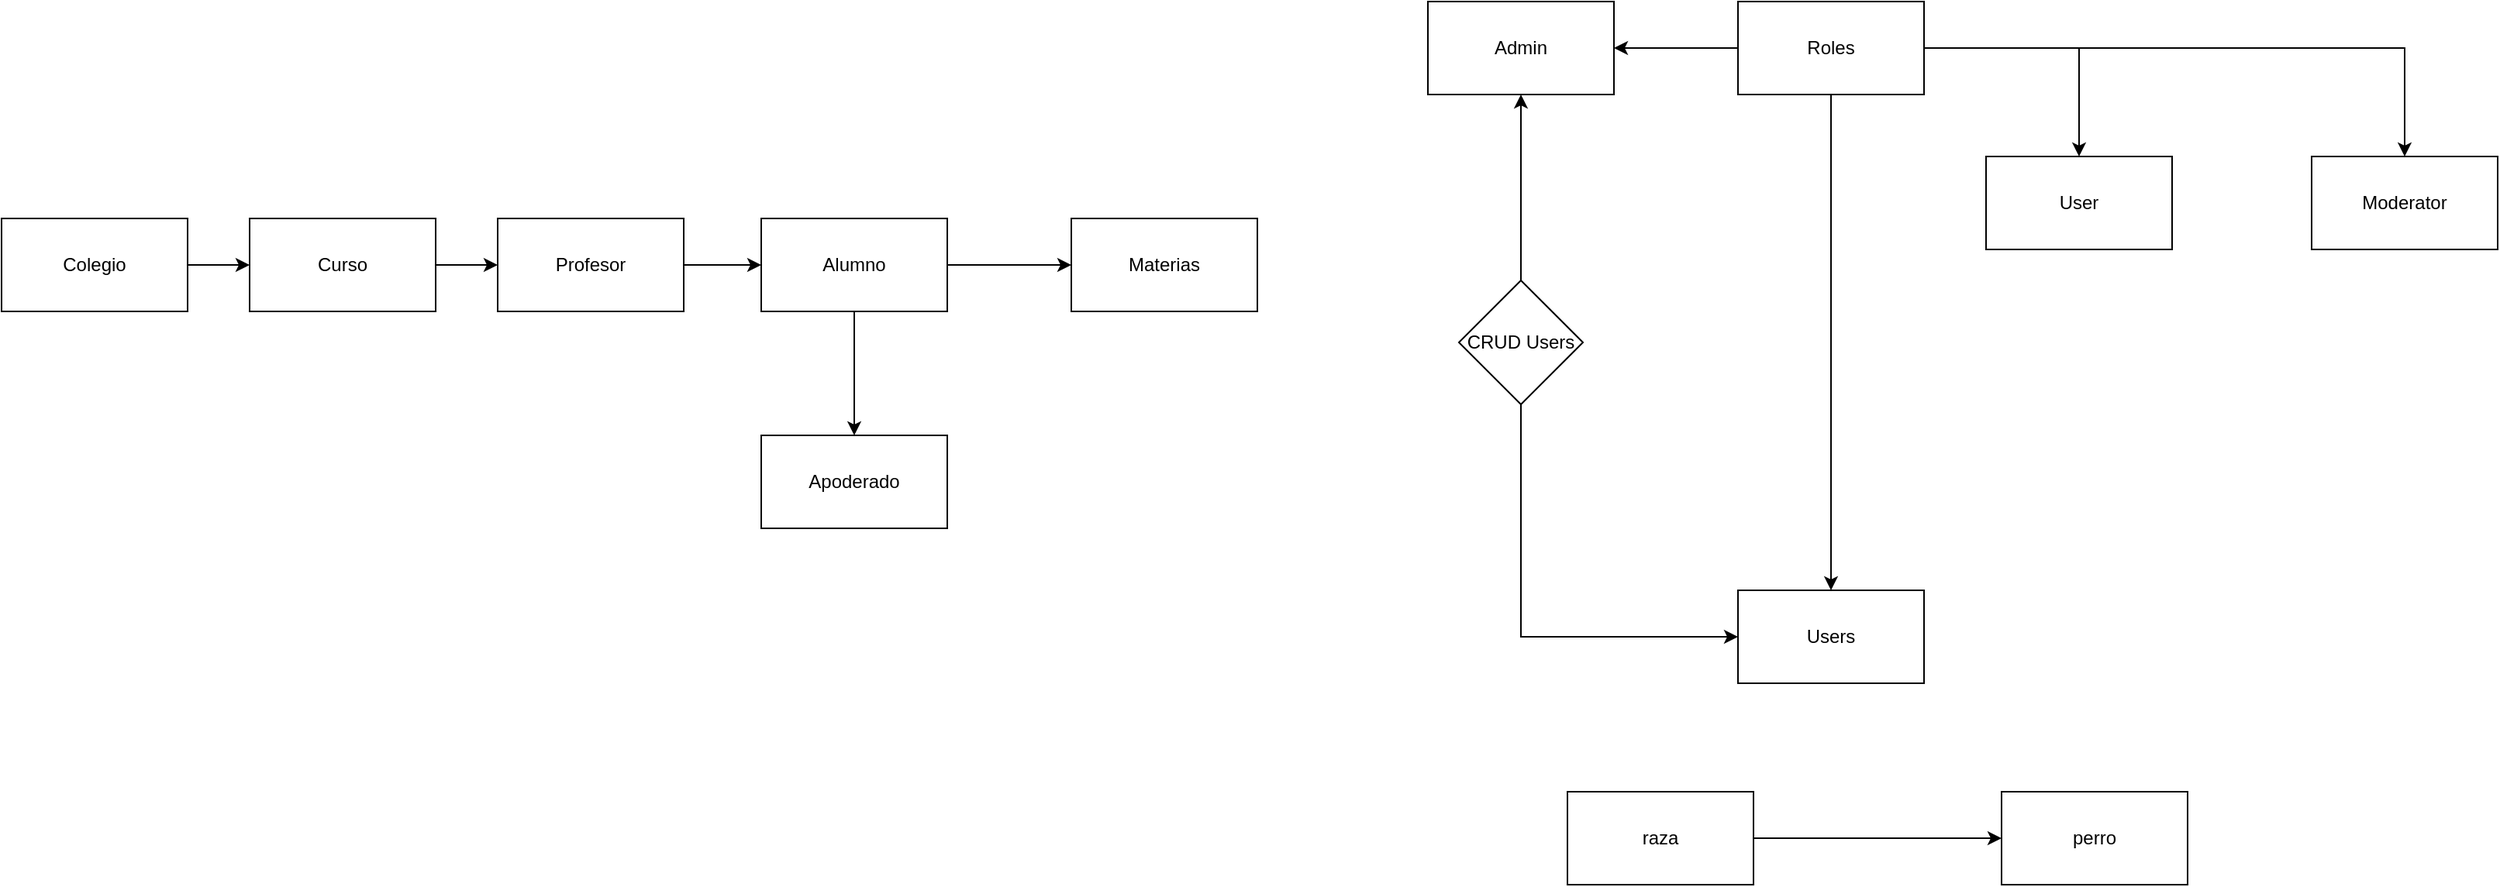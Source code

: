 <mxfile version="16.5.1" type="device" pages="2"><diagram id="4v2UN9aok0OCcz9R4p8p" name="Página-1"><mxGraphModel dx="3076" dy="857" grid="1" gridSize="10" guides="1" tooltips="1" connect="1" arrows="1" fold="1" page="1" pageScale="1" pageWidth="827" pageHeight="1169" math="0" shadow="0"><root><mxCell id="0"/><mxCell id="1" parent="0"/><mxCell id="CsmagF5WmP2MNE3SRoJO-3" value="" style="edgeStyle=orthogonalEdgeStyle;rounded=0;orthogonalLoop=1;jettySize=auto;html=1;" edge="1" parent="1" source="CsmagF5WmP2MNE3SRoJO-1" target="CsmagF5WmP2MNE3SRoJO-2"><mxGeometry relative="1" as="geometry"/></mxCell><mxCell id="CsmagF5WmP2MNE3SRoJO-5" value="" style="edgeStyle=orthogonalEdgeStyle;rounded=0;orthogonalLoop=1;jettySize=auto;html=1;" edge="1" parent="1" source="CsmagF5WmP2MNE3SRoJO-1" target="CsmagF5WmP2MNE3SRoJO-4"><mxGeometry relative="1" as="geometry"/></mxCell><mxCell id="CsmagF5WmP2MNE3SRoJO-7" value="" style="edgeStyle=orthogonalEdgeStyle;rounded=0;orthogonalLoop=1;jettySize=auto;html=1;exitX=1;exitY=0.5;exitDx=0;exitDy=0;" edge="1" parent="1" source="CsmagF5WmP2MNE3SRoJO-1" target="CsmagF5WmP2MNE3SRoJO-6"><mxGeometry relative="1" as="geometry"/></mxCell><mxCell id="CsmagF5WmP2MNE3SRoJO-10" style="edgeStyle=orthogonalEdgeStyle;rounded=0;orthogonalLoop=1;jettySize=auto;html=1;entryX=0.5;entryY=0;entryDx=0;entryDy=0;" edge="1" parent="1" source="CsmagF5WmP2MNE3SRoJO-1" target="CsmagF5WmP2MNE3SRoJO-9"><mxGeometry relative="1" as="geometry"/></mxCell><mxCell id="CsmagF5WmP2MNE3SRoJO-1" value="Roles" style="rounded=0;whiteSpace=wrap;html=1;" vertex="1" parent="1"><mxGeometry x="150" y="160" width="120" height="60" as="geometry"/></mxCell><mxCell id="CsmagF5WmP2MNE3SRoJO-2" value="Admin" style="rounded=0;whiteSpace=wrap;html=1;" vertex="1" parent="1"><mxGeometry x="-50" y="160" width="120" height="60" as="geometry"/></mxCell><mxCell id="CsmagF5WmP2MNE3SRoJO-4" value="User" style="rounded=0;whiteSpace=wrap;html=1;" vertex="1" parent="1"><mxGeometry x="310" y="260" width="120" height="60" as="geometry"/></mxCell><mxCell id="CsmagF5WmP2MNE3SRoJO-6" value="Moderator" style="rounded=0;whiteSpace=wrap;html=1;" vertex="1" parent="1"><mxGeometry x="520" y="260" width="120" height="60" as="geometry"/></mxCell><mxCell id="CsmagF5WmP2MNE3SRoJO-9" value="Users" style="rounded=0;whiteSpace=wrap;html=1;" vertex="1" parent="1"><mxGeometry x="150" y="540" width="120" height="60" as="geometry"/></mxCell><mxCell id="CsmagF5WmP2MNE3SRoJO-22" style="edgeStyle=orthogonalEdgeStyle;rounded=0;orthogonalLoop=1;jettySize=auto;html=1;" edge="1" parent="1" source="CsmagF5WmP2MNE3SRoJO-21" target="CsmagF5WmP2MNE3SRoJO-2"><mxGeometry relative="1" as="geometry"/></mxCell><mxCell id="CsmagF5WmP2MNE3SRoJO-23" style="edgeStyle=orthogonalEdgeStyle;rounded=0;orthogonalLoop=1;jettySize=auto;html=1;exitX=0.5;exitY=1;exitDx=0;exitDy=0;entryX=0;entryY=0.5;entryDx=0;entryDy=0;" edge="1" parent="1" source="CsmagF5WmP2MNE3SRoJO-21" target="CsmagF5WmP2MNE3SRoJO-9"><mxGeometry relative="1" as="geometry"/></mxCell><mxCell id="CsmagF5WmP2MNE3SRoJO-21" value="CRUD Users" style="rhombus;whiteSpace=wrap;html=1;" vertex="1" parent="1"><mxGeometry x="-30" y="340" width="80" height="80" as="geometry"/></mxCell><mxCell id="CsmagF5WmP2MNE3SRoJO-26" style="edgeStyle=orthogonalEdgeStyle;rounded=0;orthogonalLoop=1;jettySize=auto;html=1;entryX=0;entryY=0.5;entryDx=0;entryDy=0;" edge="1" parent="1" source="CsmagF5WmP2MNE3SRoJO-24" target="CsmagF5WmP2MNE3SRoJO-25"><mxGeometry relative="1" as="geometry"/></mxCell><mxCell id="CsmagF5WmP2MNE3SRoJO-24" value="Colegio" style="rounded=0;whiteSpace=wrap;html=1;" vertex="1" parent="1"><mxGeometry x="-970" y="300" width="120" height="60" as="geometry"/></mxCell><mxCell id="CsmagF5WmP2MNE3SRoJO-28" style="edgeStyle=orthogonalEdgeStyle;rounded=0;orthogonalLoop=1;jettySize=auto;html=1;entryX=0;entryY=0.5;entryDx=0;entryDy=0;" edge="1" parent="1" source="CsmagF5WmP2MNE3SRoJO-25" target="CsmagF5WmP2MNE3SRoJO-27"><mxGeometry relative="1" as="geometry"/></mxCell><mxCell id="CsmagF5WmP2MNE3SRoJO-25" value="Curso" style="rounded=0;whiteSpace=wrap;html=1;" vertex="1" parent="1"><mxGeometry x="-810" y="300" width="120" height="60" as="geometry"/></mxCell><mxCell id="CsmagF5WmP2MNE3SRoJO-30" value="" style="edgeStyle=orthogonalEdgeStyle;rounded=0;orthogonalLoop=1;jettySize=auto;html=1;" edge="1" parent="1" source="CsmagF5WmP2MNE3SRoJO-27" target="CsmagF5WmP2MNE3SRoJO-29"><mxGeometry relative="1" as="geometry"/></mxCell><mxCell id="CsmagF5WmP2MNE3SRoJO-27" value="Profesor" style="rounded=0;whiteSpace=wrap;html=1;" vertex="1" parent="1"><mxGeometry x="-650" y="300" width="120" height="60" as="geometry"/></mxCell><mxCell id="CsmagF5WmP2MNE3SRoJO-32" value="" style="edgeStyle=orthogonalEdgeStyle;rounded=0;orthogonalLoop=1;jettySize=auto;html=1;" edge="1" parent="1" source="CsmagF5WmP2MNE3SRoJO-29" target="CsmagF5WmP2MNE3SRoJO-31"><mxGeometry relative="1" as="geometry"/></mxCell><mxCell id="CsmagF5WmP2MNE3SRoJO-34" value="" style="edgeStyle=orthogonalEdgeStyle;rounded=0;orthogonalLoop=1;jettySize=auto;html=1;" edge="1" parent="1" source="CsmagF5WmP2MNE3SRoJO-29" target="CsmagF5WmP2MNE3SRoJO-33"><mxGeometry relative="1" as="geometry"/></mxCell><mxCell id="CsmagF5WmP2MNE3SRoJO-29" value="Alumno" style="rounded=0;whiteSpace=wrap;html=1;" vertex="1" parent="1"><mxGeometry x="-480" y="300" width="120" height="60" as="geometry"/></mxCell><mxCell id="CsmagF5WmP2MNE3SRoJO-31" value="Apoderado" style="rounded=0;whiteSpace=wrap;html=1;" vertex="1" parent="1"><mxGeometry x="-480" y="440" width="120" height="60" as="geometry"/></mxCell><mxCell id="CsmagF5WmP2MNE3SRoJO-33" value="Materias" style="rounded=0;whiteSpace=wrap;html=1;" vertex="1" parent="1"><mxGeometry x="-280" y="300" width="120" height="60" as="geometry"/></mxCell><mxCell id="CsmagF5WmP2MNE3SRoJO-39" value="" style="edgeStyle=orthogonalEdgeStyle;rounded=0;orthogonalLoop=1;jettySize=auto;html=1;exitX=1;exitY=0.5;exitDx=0;exitDy=0;" edge="1" parent="1" source="CsmagF5WmP2MNE3SRoJO-38" target="CsmagF5WmP2MNE3SRoJO-37"><mxGeometry relative="1" as="geometry"><mxPoint x="280" y="670" as="targetPoint"/></mxGeometry></mxCell><mxCell id="CsmagF5WmP2MNE3SRoJO-37" value="perro" style="rounded=0;whiteSpace=wrap;html=1;" vertex="1" parent="1"><mxGeometry x="320" y="670" width="120" height="60" as="geometry"/></mxCell><mxCell id="CsmagF5WmP2MNE3SRoJO-38" value="raza" style="rounded=0;whiteSpace=wrap;html=1;" vertex="1" parent="1"><mxGeometry x="40" y="670" width="120" height="60" as="geometry"/></mxCell></root></mxGraphModel></diagram><diagram id="qU5uJfBSuw0kQcvR5WQp" name="Página-2"><mxGraphModel dx="2500" dy="1008" grid="1" gridSize="10" guides="1" tooltips="1" connect="1" arrows="1" fold="1" page="1" pageScale="1" pageWidth="827" pageHeight="1169" math="0" shadow="0"><root><mxCell id="XDRN85ZbYC8l-3Yl1Us1-0"/><mxCell id="XDRN85ZbYC8l-3Yl1Us1-1" parent="XDRN85ZbYC8l-3Yl1Us1-0"/><mxCell id="6qkwEcVvH6OIHltrVBzP-0" value="" style="edgeStyle=orthogonalEdgeStyle;rounded=0;orthogonalLoop=1;jettySize=auto;html=1;" edge="1" parent="XDRN85ZbYC8l-3Yl1Us1-1" source="6qkwEcVvH6OIHltrVBzP-4" target="6qkwEcVvH6OIHltrVBzP-5"><mxGeometry relative="1" as="geometry"/></mxCell><mxCell id="6qkwEcVvH6OIHltrVBzP-1" value="" style="edgeStyle=orthogonalEdgeStyle;rounded=0;orthogonalLoop=1;jettySize=auto;html=1;exitX=1;exitY=0.5;exitDx=0;exitDy=0;" edge="1" parent="XDRN85ZbYC8l-3Yl1Us1-1" source="6qkwEcVvH6OIHltrVBzP-4" target="6qkwEcVvH6OIHltrVBzP-6"><mxGeometry relative="1" as="geometry"/></mxCell><mxCell id="6qkwEcVvH6OIHltrVBzP-2" value="" style="edgeStyle=orthogonalEdgeStyle;rounded=0;orthogonalLoop=1;jettySize=auto;html=1;exitX=0.5;exitY=0;exitDx=0;exitDy=0;entryX=1;entryY=0.5;entryDx=0;entryDy=0;" edge="1" parent="XDRN85ZbYC8l-3Yl1Us1-1" source="6qkwEcVvH6OIHltrVBzP-4" target="6qkwEcVvH6OIHltrVBzP-7"><mxGeometry relative="1" as="geometry"/></mxCell><mxCell id="6qkwEcVvH6OIHltrVBzP-3" style="edgeStyle=orthogonalEdgeStyle;rounded=0;orthogonalLoop=1;jettySize=auto;html=1;entryX=0.5;entryY=0;entryDx=0;entryDy=0;" edge="1" parent="XDRN85ZbYC8l-3Yl1Us1-1" source="6qkwEcVvH6OIHltrVBzP-4" target="6qkwEcVvH6OIHltrVBzP-8"><mxGeometry relative="1" as="geometry"/></mxCell><mxCell id="6qkwEcVvH6OIHltrVBzP-4" value="Roles" style="rounded=0;whiteSpace=wrap;html=1;fillColor=#f8cecc;strokeColor=#b85450;" vertex="1" parent="XDRN85ZbYC8l-3Yl1Us1-1"><mxGeometry x="140" y="300" width="120" height="60" as="geometry"/></mxCell><mxCell id="6qkwEcVvH6OIHltrVBzP-31" style="edgeStyle=orthogonalEdgeStyle;rounded=0;orthogonalLoop=1;jettySize=auto;html=1;entryX=0;entryY=0;entryDx=0;entryDy=0;" edge="1" parent="XDRN85ZbYC8l-3Yl1Us1-1" source="6qkwEcVvH6OIHltrVBzP-5" target="6qkwEcVvH6OIHltrVBzP-27"><mxGeometry relative="1" as="geometry"><Array as="points"><mxPoint x="-20" y="660"/></Array></mxGeometry></mxCell><mxCell id="6qkwEcVvH6OIHltrVBzP-39" style="edgeStyle=orthogonalEdgeStyle;rounded=0;orthogonalLoop=1;jettySize=auto;html=1;entryX=0.5;entryY=0;entryDx=0;entryDy=0;" edge="1" parent="XDRN85ZbYC8l-3Yl1Us1-1" source="6qkwEcVvH6OIHltrVBzP-5" target="6qkwEcVvH6OIHltrVBzP-36"><mxGeometry relative="1" as="geometry"><Array as="points"><mxPoint x="-60" y="880"/><mxPoint x="-100" y="880"/></Array></mxGeometry></mxCell><mxCell id="6qkwEcVvH6OIHltrVBzP-5" value="Admin" style="rounded=0;whiteSpace=wrap;html=1;fillColor=#d5e8d4;strokeColor=#82b366;" vertex="1" parent="XDRN85ZbYC8l-3Yl1Us1-1"><mxGeometry x="-80" y="300" width="120" height="60" as="geometry"/></mxCell><mxCell id="6qkwEcVvH6OIHltrVBzP-29" style="edgeStyle=orthogonalEdgeStyle;rounded=0;orthogonalLoop=1;jettySize=auto;html=1;entryX=1;entryY=0.5;entryDx=0;entryDy=0;exitX=0.5;exitY=1;exitDx=0;exitDy=0;" edge="1" parent="XDRN85ZbYC8l-3Yl1Us1-1" source="6qkwEcVvH6OIHltrVBzP-6" target="6qkwEcVvH6OIHltrVBzP-27"><mxGeometry relative="1" as="geometry"/></mxCell><mxCell id="6qkwEcVvH6OIHltrVBzP-38" style="edgeStyle=orthogonalEdgeStyle;rounded=0;orthogonalLoop=1;jettySize=auto;html=1;entryX=0.5;entryY=1;entryDx=0;entryDy=0;exitX=1;exitY=0.5;exitDx=0;exitDy=0;" edge="1" parent="XDRN85ZbYC8l-3Yl1Us1-1" source="6qkwEcVvH6OIHltrVBzP-6" target="6qkwEcVvH6OIHltrVBzP-36"><mxGeometry relative="1" as="geometry"/></mxCell><mxCell id="6qkwEcVvH6OIHltrVBzP-6" value="User" style="rounded=0;whiteSpace=wrap;html=1;fillColor=#d5e8d4;strokeColor=#82b366;" vertex="1" parent="XDRN85ZbYC8l-3Yl1Us1-1"><mxGeometry x="510" y="300" width="120" height="60" as="geometry"/></mxCell><mxCell id="6qkwEcVvH6OIHltrVBzP-15" style="edgeStyle=orthogonalEdgeStyle;rounded=0;orthogonalLoop=1;jettySize=auto;html=1;entryX=0.5;entryY=0;entryDx=0;entryDy=0;" edge="1" parent="XDRN85ZbYC8l-3Yl1Us1-1" source="6qkwEcVvH6OIHltrVBzP-7" target="6qkwEcVvH6OIHltrVBzP-11"><mxGeometry relative="1" as="geometry"/></mxCell><mxCell id="6qkwEcVvH6OIHltrVBzP-32" style="edgeStyle=orthogonalEdgeStyle;rounded=0;orthogonalLoop=1;jettySize=auto;html=1;entryX=0;entryY=0.5;entryDx=0;entryDy=0;" edge="1" parent="XDRN85ZbYC8l-3Yl1Us1-1" source="6qkwEcVvH6OIHltrVBzP-7" target="6qkwEcVvH6OIHltrVBzP-27"><mxGeometry relative="1" as="geometry"><Array as="points"><mxPoint x="-410" y="130"/><mxPoint x="-410" y="680"/></Array></mxGeometry></mxCell><mxCell id="6qkwEcVvH6OIHltrVBzP-40" style="edgeStyle=orthogonalEdgeStyle;rounded=0;orthogonalLoop=1;jettySize=auto;html=1;exitX=0.5;exitY=0;exitDx=0;exitDy=0;" edge="1" parent="XDRN85ZbYC8l-3Yl1Us1-1" source="6qkwEcVvH6OIHltrVBzP-7" target="6qkwEcVvH6OIHltrVBzP-36"><mxGeometry relative="1" as="geometry"><Array as="points"><mxPoint x="-300" y="50"/><mxPoint x="-460" y="50"/><mxPoint x="-460" y="970"/></Array></mxGeometry></mxCell><mxCell id="6qkwEcVvH6OIHltrVBzP-7" value="Moderator" style="rounded=0;whiteSpace=wrap;html=1;fillColor=#d5e8d4;strokeColor=#82b366;" vertex="1" parent="XDRN85ZbYC8l-3Yl1Us1-1"><mxGeometry x="-360" y="100" width="120" height="60" as="geometry"/></mxCell><mxCell id="6qkwEcVvH6OIHltrVBzP-26" value="" style="edgeStyle=orthogonalEdgeStyle;rounded=0;orthogonalLoop=1;jettySize=auto;html=1;entryX=0.5;entryY=0;entryDx=0;entryDy=0;" edge="1" parent="XDRN85ZbYC8l-3Yl1Us1-1" source="6qkwEcVvH6OIHltrVBzP-8" target="6qkwEcVvH6OIHltrVBzP-27"><mxGeometry relative="1" as="geometry"><mxPoint x="200" y="680" as="targetPoint"/></mxGeometry></mxCell><mxCell id="6qkwEcVvH6OIHltrVBzP-8" value="Users" style="rounded=0;whiteSpace=wrap;html=1;fillColor=#f8cecc;strokeColor=#b85450;" vertex="1" parent="XDRN85ZbYC8l-3Yl1Us1-1"><mxGeometry x="140" y="525" width="120" height="60" as="geometry"/></mxCell><mxCell id="6qkwEcVvH6OIHltrVBzP-9" style="edgeStyle=orthogonalEdgeStyle;rounded=0;orthogonalLoop=1;jettySize=auto;html=1;entryX=0;entryY=0.5;entryDx=0;entryDy=0;" edge="1" parent="XDRN85ZbYC8l-3Yl1Us1-1" source="6qkwEcVvH6OIHltrVBzP-11" target="6qkwEcVvH6OIHltrVBzP-5"><mxGeometry relative="1" as="geometry"/></mxCell><mxCell id="6qkwEcVvH6OIHltrVBzP-10" style="edgeStyle=orthogonalEdgeStyle;rounded=0;orthogonalLoop=1;jettySize=auto;html=1;exitX=0.5;exitY=1;exitDx=0;exitDy=0;entryX=0;entryY=0.5;entryDx=0;entryDy=0;" edge="1" parent="XDRN85ZbYC8l-3Yl1Us1-1" source="6qkwEcVvH6OIHltrVBzP-11" target="6qkwEcVvH6OIHltrVBzP-8"><mxGeometry relative="1" as="geometry"><mxPoint x="-60" y="490" as="sourcePoint"/><mxPoint x="140" y="490" as="targetPoint"/></mxGeometry></mxCell><mxCell id="6qkwEcVvH6OIHltrVBzP-11" value="CRUD Users" style="rhombus;whiteSpace=wrap;html=1;" vertex="1" parent="XDRN85ZbYC8l-3Yl1Us1-1"><mxGeometry x="-345" y="295" width="90" height="70" as="geometry"/></mxCell><mxCell id="6qkwEcVvH6OIHltrVBzP-12" value="" style="edgeStyle=orthogonalEdgeStyle;rounded=0;orthogonalLoop=1;jettySize=auto;html=1;exitX=1;exitY=0.5;exitDx=0;exitDy=0;" edge="1" parent="XDRN85ZbYC8l-3Yl1Us1-1" source="6qkwEcVvH6OIHltrVBzP-14" target="6qkwEcVvH6OIHltrVBzP-13"><mxGeometry relative="1" as="geometry"><mxPoint x="280" y="670" as="targetPoint"/></mxGeometry></mxCell><mxCell id="6qkwEcVvH6OIHltrVBzP-37" value="" style="edgeStyle=orthogonalEdgeStyle;rounded=0;orthogonalLoop=1;jettySize=auto;html=1;entryX=0.5;entryY=1;entryDx=0;entryDy=0;exitX=1;exitY=0.5;exitDx=0;exitDy=0;" edge="1" parent="XDRN85ZbYC8l-3Yl1Us1-1" source="6qkwEcVvH6OIHltrVBzP-36" target="6qkwEcVvH6OIHltrVBzP-13"><mxGeometry relative="1" as="geometry"><mxPoint x="40" y="920" as="sourcePoint"/></mxGeometry></mxCell><mxCell id="6qkwEcVvH6OIHltrVBzP-13" value="Perros" style="rounded=0;whiteSpace=wrap;html=1;fillColor=#f8cecc;strokeColor=#b85450;" vertex="1" parent="XDRN85ZbYC8l-3Yl1Us1-1"><mxGeometry x="430" y="810" width="120" height="60" as="geometry"/></mxCell><mxCell id="6qkwEcVvH6OIHltrVBzP-14" value="Razas" style="rounded=0;whiteSpace=wrap;html=1;fillColor=#f8cecc;strokeColor=#b85450;" vertex="1" parent="XDRN85ZbYC8l-3Yl1Us1-1"><mxGeometry x="140" y="810" width="120" height="60" as="geometry"/></mxCell><mxCell id="6qkwEcVvH6OIHltrVBzP-16" value="- Listar usuarios&lt;br&gt;- Buscar usuario" style="text;html=1;strokeColor=none;fillColor=none;spacing=5;spacingTop=-20;whiteSpace=wrap;overflow=hidden;rounded=0;" vertex="1" parent="XDRN85ZbYC8l-3Yl1Us1-1"><mxGeometry x="-290" y="210" width="110" height="30" as="geometry"/></mxCell><mxCell id="6qkwEcVvH6OIHltrVBzP-17" value="- Listar usuarios&lt;br&gt;- Crear usuario&lt;br&gt;- Buscar usuario&lt;br&gt;- Eliminar usuario&lt;br&gt;- Editar usuario" style="text;html=1;strokeColor=none;fillColor=none;align=center;verticalAlign=middle;whiteSpace=wrap;rounded=0;" vertex="1" parent="XDRN85ZbYC8l-3Yl1Us1-1"><mxGeometry x="-240" y="350" width="110" height="30" as="geometry"/></mxCell><mxCell id="6qkwEcVvH6OIHltrVBzP-20" style="edgeStyle=orthogonalEdgeStyle;rounded=0;orthogonalLoop=1;jettySize=auto;html=1;entryX=0.25;entryY=0;entryDx=0;entryDy=0;" edge="1" parent="XDRN85ZbYC8l-3Yl1Us1-1" source="6qkwEcVvH6OIHltrVBzP-19" target="6qkwEcVvH6OIHltrVBzP-4"><mxGeometry relative="1" as="geometry"/></mxCell><mxCell id="6qkwEcVvH6OIHltrVBzP-21" style="edgeStyle=orthogonalEdgeStyle;rounded=0;orthogonalLoop=1;jettySize=auto;html=1;entryX=0.5;entryY=0;entryDx=0;entryDy=0;" edge="1" parent="XDRN85ZbYC8l-3Yl1Us1-1" source="6qkwEcVvH6OIHltrVBzP-19" target="6qkwEcVvH6OIHltrVBzP-5"><mxGeometry relative="1" as="geometry"/></mxCell><mxCell id="6qkwEcVvH6OIHltrVBzP-19" value="CRUD ROLES" style="rhombus;whiteSpace=wrap;html=1;" vertex="1" parent="XDRN85ZbYC8l-3Yl1Us1-1"><mxGeometry x="-60" y="150" width="80" height="80" as="geometry"/></mxCell><mxCell id="6qkwEcVvH6OIHltrVBzP-24" value="- Buscar rol&lt;br&gt;- Crear rol&lt;br&gt;- Listar roles&lt;br&gt;- Borrar rol" style="text;html=1;strokeColor=none;fillColor=none;align=center;verticalAlign=middle;whiteSpace=wrap;rounded=0;" vertex="1" parent="XDRN85ZbYC8l-3Yl1Us1-1"><mxGeometry x="-15" y="240" width="80" height="30" as="geometry"/></mxCell><mxCell id="6qkwEcVvH6OIHltrVBzP-28" style="edgeStyle=orthogonalEdgeStyle;rounded=0;orthogonalLoop=1;jettySize=auto;html=1;entryX=0.5;entryY=0;entryDx=0;entryDy=0;exitX=0.5;exitY=1;exitDx=0;exitDy=0;" edge="1" parent="XDRN85ZbYC8l-3Yl1Us1-1" source="6qkwEcVvH6OIHltrVBzP-27" target="6qkwEcVvH6OIHltrVBzP-14"><mxGeometry relative="1" as="geometry"/></mxCell><mxCell id="6qkwEcVvH6OIHltrVBzP-27" value="CRUD raza" style="rhombus;whiteSpace=wrap;html=1;" vertex="1" parent="XDRN85ZbYC8l-3Yl1Us1-1"><mxGeometry x="160" y="640" width="80" height="80" as="geometry"/></mxCell><mxCell id="6qkwEcVvH6OIHltrVBzP-30" value="- Listar razas&lt;br&gt;- Buscar raza" style="text;html=1;strokeColor=none;fillColor=none;align=center;verticalAlign=middle;whiteSpace=wrap;rounded=0;" vertex="1" parent="XDRN85ZbYC8l-3Yl1Us1-1"><mxGeometry x="394" y="650" width="116" height="30" as="geometry"/></mxCell><mxCell id="6qkwEcVvH6OIHltrVBzP-33" value="- Listar razas&lt;br&gt;- Crear raza&lt;br&gt;- Editar raza&lt;br&gt;- Eliminar raza&lt;br&gt;- Buscar raza" style="text;html=1;strokeColor=none;fillColor=none;align=center;verticalAlign=middle;whiteSpace=wrap;rounded=0;" vertex="1" parent="XDRN85ZbYC8l-3Yl1Us1-1"><mxGeometry x="-30" y="450" width="110" height="30" as="geometry"/></mxCell><mxCell id="6qkwEcVvH6OIHltrVBzP-35" value="- Listar razas&lt;br&gt;- Crear raza&lt;br&gt;- Editar raza&lt;br&gt;- Eliminar raza&lt;br&gt;- Buscar raza" style="text;html=1;strokeColor=none;fillColor=none;align=center;verticalAlign=middle;whiteSpace=wrap;rounded=0;" vertex="1" parent="XDRN85ZbYC8l-3Yl1Us1-1"><mxGeometry x="-413" y="620" width="110" height="30" as="geometry"/></mxCell><mxCell id="6qkwEcVvH6OIHltrVBzP-36" value="CRUD perro" style="rhombus;whiteSpace=wrap;html=1;rounded=0;" vertex="1" parent="XDRN85ZbYC8l-3Yl1Us1-1"><mxGeometry x="-140" y="920" width="80" height="80" as="geometry"/></mxCell></root></mxGraphModel></diagram></mxfile>